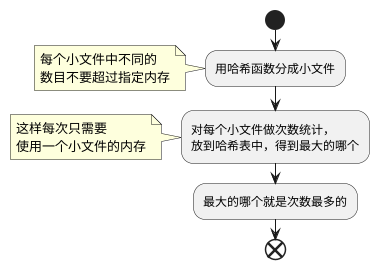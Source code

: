 @startuml
start
:用哈希函数分成小文件;
note
每个小文件中不同的
数目不要超过指定内存
end note
:对每个小文件做次数统计，
放到哈希表中，得到最大的哪个;
note
这样每次只需要
使用一个小文件的内存
end note
:最大的哪个就是次数最多的;

end

@enduml